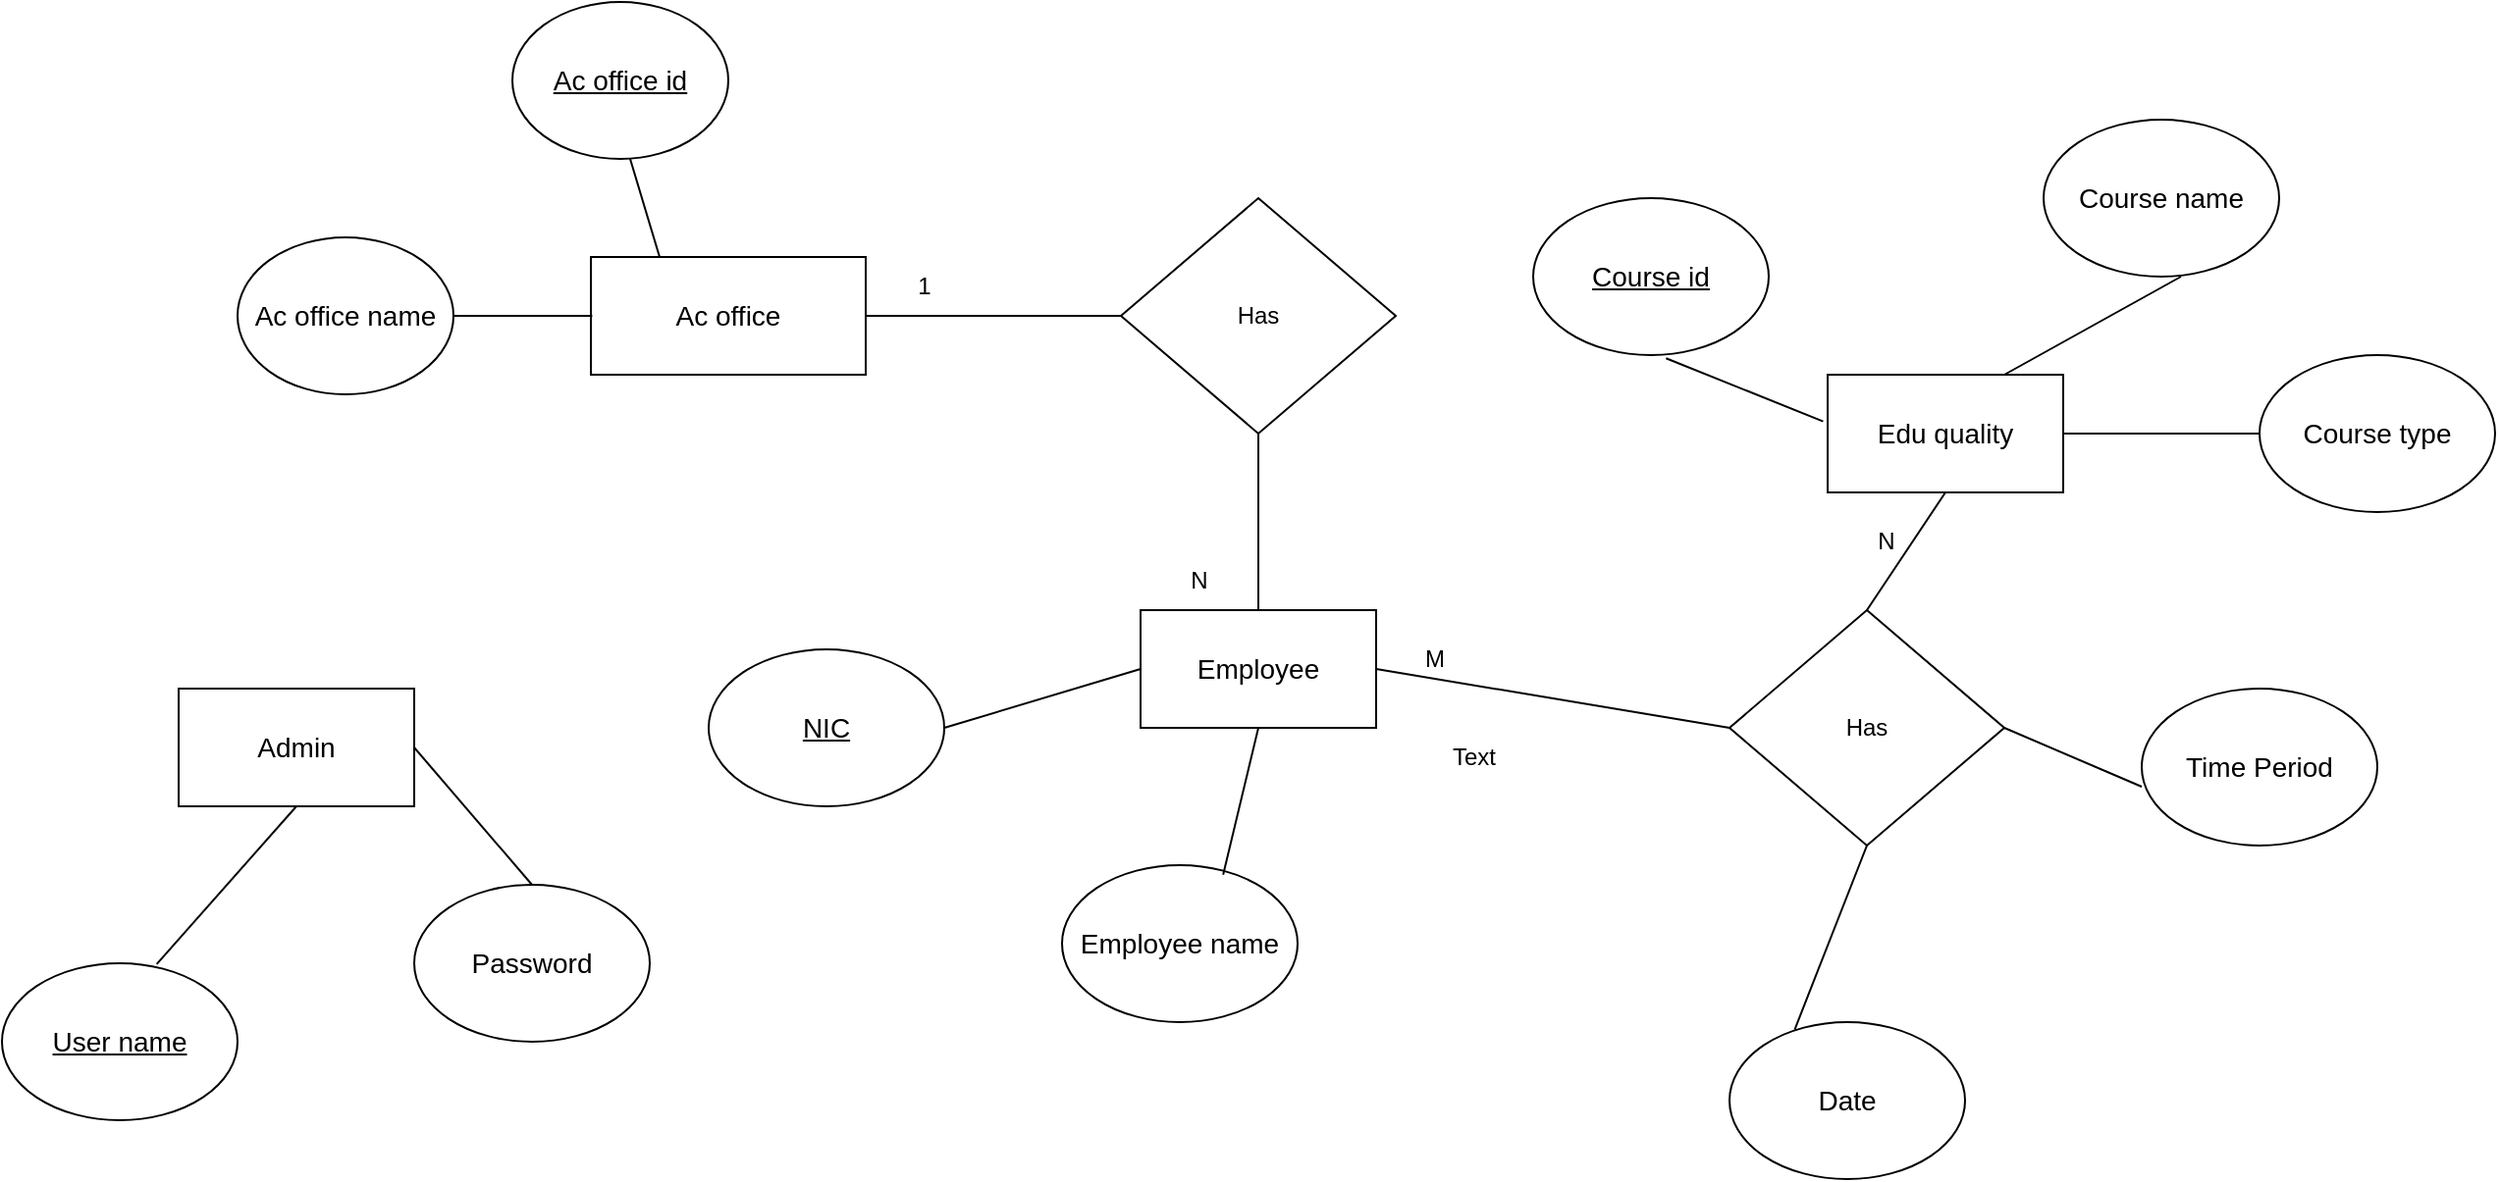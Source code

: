<mxfile version="21.7.4" type="device">
  <diagram name="Page-1" id="_9MIA9FnPJSmYK65Kkzg">
    <mxGraphModel dx="1647" dy="861" grid="1" gridSize="10" guides="1" tooltips="1" connect="1" arrows="1" fold="1" page="1" pageScale="1" pageWidth="3000" pageHeight="3000" math="0" shadow="0">
      <root>
        <mxCell id="0" />
        <mxCell id="1" parent="0" />
        <mxCell id="2D3XegfFZDz4iYP03lXG-2" value="&lt;font style=&quot;font-size: 14px;&quot;&gt;Ac office&lt;/font&gt;" style="rounded=0;whiteSpace=wrap;html=1;" vertex="1" parent="1">
          <mxGeometry x="380" y="170" width="140" height="60" as="geometry" />
        </mxCell>
        <mxCell id="2D3XegfFZDz4iYP03lXG-3" value="&lt;u&gt;&lt;font style=&quot;font-size: 14px;&quot;&gt;Ac office id&lt;/font&gt;&lt;/u&gt;" style="ellipse;whiteSpace=wrap;html=1;" vertex="1" parent="1">
          <mxGeometry x="340" y="40" width="110" height="80" as="geometry" />
        </mxCell>
        <mxCell id="2D3XegfFZDz4iYP03lXG-5" value="&lt;font style=&quot;font-size: 14px;&quot;&gt;Ac office name&lt;/font&gt;" style="ellipse;whiteSpace=wrap;html=1;" vertex="1" parent="1">
          <mxGeometry x="200" y="160" width="110" height="80" as="geometry" />
        </mxCell>
        <mxCell id="2D3XegfFZDz4iYP03lXG-6" value="&lt;font style=&quot;font-size: 14px;&quot;&gt;Edu quality&lt;/font&gt;" style="rounded=0;whiteSpace=wrap;html=1;" vertex="1" parent="1">
          <mxGeometry x="1010" y="230" width="120" height="60" as="geometry" />
        </mxCell>
        <mxCell id="2D3XegfFZDz4iYP03lXG-13" value="" style="endArrow=none;html=1;rounded=0;exitX=0.25;exitY=0;exitDx=0;exitDy=0;" edge="1" parent="1" source="2D3XegfFZDz4iYP03lXG-2">
          <mxGeometry width="50" height="50" relative="1" as="geometry">
            <mxPoint x="350" y="170" as="sourcePoint" />
            <mxPoint x="400" y="120" as="targetPoint" />
          </mxGeometry>
        </mxCell>
        <mxCell id="2D3XegfFZDz4iYP03lXG-14" value="" style="endArrow=none;html=1;rounded=0;" edge="1" parent="1" source="2D3XegfFZDz4iYP03lXG-5">
          <mxGeometry width="50" height="50" relative="1" as="geometry">
            <mxPoint x="310" y="250" as="sourcePoint" />
            <mxPoint x="380.711" y="200" as="targetPoint" />
          </mxGeometry>
        </mxCell>
        <mxCell id="2D3XegfFZDz4iYP03lXG-15" value="&lt;font style=&quot;font-size: 14px;&quot;&gt;&lt;u&gt;Course id&lt;/u&gt;&lt;/font&gt;" style="ellipse;whiteSpace=wrap;html=1;" vertex="1" parent="1">
          <mxGeometry x="860" y="140" width="120" height="80" as="geometry" />
        </mxCell>
        <mxCell id="2D3XegfFZDz4iYP03lXG-16" value="&lt;font style=&quot;font-size: 14px;&quot;&gt;Course name&lt;/font&gt;" style="ellipse;whiteSpace=wrap;html=1;" vertex="1" parent="1">
          <mxGeometry x="1120" y="100" width="120" height="80" as="geometry" />
        </mxCell>
        <mxCell id="2D3XegfFZDz4iYP03lXG-18" value="" style="endArrow=none;html=1;rounded=0;exitX=1;exitY=0.5;exitDx=0;exitDy=0;" edge="1" parent="1" source="2D3XegfFZDz4iYP03lXG-17">
          <mxGeometry width="50" height="50" relative="1" as="geometry">
            <mxPoint x="1240" y="310" as="sourcePoint" />
            <mxPoint x="1290" y="260" as="targetPoint" />
          </mxGeometry>
        </mxCell>
        <mxCell id="2D3XegfFZDz4iYP03lXG-19" value="" style="endArrow=none;html=1;rounded=0;exitX=1;exitY=0.5;exitDx=0;exitDy=0;" edge="1" parent="1" source="2D3XegfFZDz4iYP03lXG-6" target="2D3XegfFZDz4iYP03lXG-17">
          <mxGeometry width="50" height="50" relative="1" as="geometry">
            <mxPoint x="1150" y="280" as="sourcePoint" />
            <mxPoint x="1290" y="260" as="targetPoint" />
          </mxGeometry>
        </mxCell>
        <mxCell id="2D3XegfFZDz4iYP03lXG-17" value="&lt;font style=&quot;font-size: 14px;&quot;&gt;Course type&lt;/font&gt;" style="ellipse;whiteSpace=wrap;html=1;" vertex="1" parent="1">
          <mxGeometry x="1230" y="220" width="120" height="80" as="geometry" />
        </mxCell>
        <mxCell id="2D3XegfFZDz4iYP03lXG-20" value="" style="endArrow=none;html=1;rounded=0;exitX=0.75;exitY=0;exitDx=0;exitDy=0;" edge="1" parent="1" source="2D3XegfFZDz4iYP03lXG-6">
          <mxGeometry width="50" height="50" relative="1" as="geometry">
            <mxPoint x="1140" y="230" as="sourcePoint" />
            <mxPoint x="1190" y="180" as="targetPoint" />
          </mxGeometry>
        </mxCell>
        <mxCell id="2D3XegfFZDz4iYP03lXG-21" value="" style="endArrow=none;html=1;rounded=0;exitX=-0.019;exitY=0.397;exitDx=0;exitDy=0;exitPerimeter=0;entryX=0.564;entryY=1.02;entryDx=0;entryDy=0;entryPerimeter=0;" edge="1" parent="1" source="2D3XegfFZDz4iYP03lXG-6" target="2D3XegfFZDz4iYP03lXG-15">
          <mxGeometry width="50" height="50" relative="1" as="geometry">
            <mxPoint x="930" y="230" as="sourcePoint" />
            <mxPoint x="980" y="180" as="targetPoint" />
          </mxGeometry>
        </mxCell>
        <mxCell id="2D3XegfFZDz4iYP03lXG-22" value="&lt;font style=&quot;font-size: 14px;&quot;&gt;Employee&lt;/font&gt;" style="rounded=0;whiteSpace=wrap;html=1;" vertex="1" parent="1">
          <mxGeometry x="660" y="350" width="120" height="60" as="geometry" />
        </mxCell>
        <mxCell id="2D3XegfFZDz4iYP03lXG-23" value="&lt;font style=&quot;font-size: 14px;&quot;&gt;&lt;u&gt;NIC&lt;/u&gt;&lt;/font&gt;" style="ellipse;whiteSpace=wrap;html=1;" vertex="1" parent="1">
          <mxGeometry x="440" y="370" width="120" height="80" as="geometry" />
        </mxCell>
        <mxCell id="2D3XegfFZDz4iYP03lXG-24" value="&lt;font style=&quot;font-size: 14px;&quot;&gt;Employee name&lt;/font&gt;" style="ellipse;whiteSpace=wrap;html=1;" vertex="1" parent="1">
          <mxGeometry x="620" y="480" width="120" height="80" as="geometry" />
        </mxCell>
        <mxCell id="2D3XegfFZDz4iYP03lXG-26" value="" style="endArrow=none;html=1;rounded=0;entryX=0.5;entryY=1;entryDx=0;entryDy=0;exitX=0.684;exitY=0.061;exitDx=0;exitDy=0;exitPerimeter=0;" edge="1" parent="1" source="2D3XegfFZDz4iYP03lXG-24" target="2D3XegfFZDz4iYP03lXG-22">
          <mxGeometry width="50" height="50" relative="1" as="geometry">
            <mxPoint x="700" y="470" as="sourcePoint" />
            <mxPoint x="710" y="420" as="targetPoint" />
          </mxGeometry>
        </mxCell>
        <mxCell id="2D3XegfFZDz4iYP03lXG-27" value="" style="endArrow=none;html=1;rounded=0;entryX=0;entryY=0.5;entryDx=0;entryDy=0;exitX=1;exitY=0.5;exitDx=0;exitDy=0;" edge="1" parent="1" source="2D3XegfFZDz4iYP03lXG-23" target="2D3XegfFZDz4iYP03lXG-22">
          <mxGeometry width="50" height="50" relative="1" as="geometry">
            <mxPoint x="550" y="510" as="sourcePoint" />
            <mxPoint x="600" y="460" as="targetPoint" />
          </mxGeometry>
        </mxCell>
        <mxCell id="2D3XegfFZDz4iYP03lXG-28" value="Has" style="rhombus;whiteSpace=wrap;html=1;" vertex="1" parent="1">
          <mxGeometry x="650" y="140" width="140" height="120" as="geometry" />
        </mxCell>
        <mxCell id="2D3XegfFZDz4iYP03lXG-31" value="" style="endArrow=none;html=1;rounded=0;exitX=1;exitY=0.5;exitDx=0;exitDy=0;entryX=0;entryY=0.5;entryDx=0;entryDy=0;" edge="1" parent="1" source="2D3XegfFZDz4iYP03lXG-2" target="2D3XegfFZDz4iYP03lXG-28">
          <mxGeometry width="50" height="50" relative="1" as="geometry">
            <mxPoint x="590" y="260" as="sourcePoint" />
            <mxPoint x="640" y="210" as="targetPoint" />
          </mxGeometry>
        </mxCell>
        <mxCell id="2D3XegfFZDz4iYP03lXG-32" value="" style="endArrow=none;html=1;rounded=0;entryX=0.5;entryY=1;entryDx=0;entryDy=0;exitX=0.5;exitY=0;exitDx=0;exitDy=0;" edge="1" parent="1" source="2D3XegfFZDz4iYP03lXG-22" target="2D3XegfFZDz4iYP03lXG-28">
          <mxGeometry width="50" height="50" relative="1" as="geometry">
            <mxPoint x="710" y="350" as="sourcePoint" />
            <mxPoint x="760" y="300" as="targetPoint" />
          </mxGeometry>
        </mxCell>
        <mxCell id="2D3XegfFZDz4iYP03lXG-37" value="Has" style="rhombus;whiteSpace=wrap;html=1;" vertex="1" parent="1">
          <mxGeometry x="960" y="350" width="140" height="120" as="geometry" />
        </mxCell>
        <mxCell id="2D3XegfFZDz4iYP03lXG-40" value="" style="endArrow=none;html=1;rounded=0;exitX=0.5;exitY=0;exitDx=0;exitDy=0;" edge="1" parent="1" source="2D3XegfFZDz4iYP03lXG-37">
          <mxGeometry width="50" height="50" relative="1" as="geometry">
            <mxPoint x="1020" y="340" as="sourcePoint" />
            <mxPoint x="1070" y="290" as="targetPoint" />
          </mxGeometry>
        </mxCell>
        <mxCell id="2D3XegfFZDz4iYP03lXG-41" value="" style="endArrow=none;html=1;rounded=0;entryX=0;entryY=0.5;entryDx=0;entryDy=0;" edge="1" parent="1" target="2D3XegfFZDz4iYP03lXG-37">
          <mxGeometry width="50" height="50" relative="1" as="geometry">
            <mxPoint x="780" y="380" as="sourcePoint" />
            <mxPoint x="830" y="330" as="targetPoint" />
          </mxGeometry>
        </mxCell>
        <mxCell id="2D3XegfFZDz4iYP03lXG-42" value="&lt;font style=&quot;font-size: 14px;&quot;&gt;Date&lt;/font&gt;" style="ellipse;whiteSpace=wrap;html=1;" vertex="1" parent="1">
          <mxGeometry x="960" y="560" width="120" height="80" as="geometry" />
        </mxCell>
        <mxCell id="2D3XegfFZDz4iYP03lXG-43" value="&lt;font style=&quot;font-size: 14px;&quot;&gt;Time Period&lt;/font&gt;" style="ellipse;whiteSpace=wrap;html=1;" vertex="1" parent="1">
          <mxGeometry x="1170" y="390" width="120" height="80" as="geometry" />
        </mxCell>
        <mxCell id="2D3XegfFZDz4iYP03lXG-44" value="" style="endArrow=none;html=1;rounded=0;exitX=0.277;exitY=0.047;exitDx=0;exitDy=0;exitPerimeter=0;entryX=0.5;entryY=1;entryDx=0;entryDy=0;" edge="1" parent="1" source="2D3XegfFZDz4iYP03lXG-42" target="2D3XegfFZDz4iYP03lXG-37">
          <mxGeometry width="50" height="50" relative="1" as="geometry">
            <mxPoint x="910" y="510" as="sourcePoint" />
            <mxPoint x="960" y="460" as="targetPoint" />
          </mxGeometry>
        </mxCell>
        <mxCell id="2D3XegfFZDz4iYP03lXG-45" value="" style="endArrow=none;html=1;rounded=0;exitX=1;exitY=0.5;exitDx=0;exitDy=0;entryX=0;entryY=0.625;entryDx=0;entryDy=0;entryPerimeter=0;" edge="1" parent="1" source="2D3XegfFZDz4iYP03lXG-37" target="2D3XegfFZDz4iYP03lXG-43">
          <mxGeometry width="50" height="50" relative="1" as="geometry">
            <mxPoint x="1100" y="510" as="sourcePoint" />
            <mxPoint x="1150" y="460" as="targetPoint" />
          </mxGeometry>
        </mxCell>
        <mxCell id="2D3XegfFZDz4iYP03lXG-46" value="M" style="text;html=1;strokeColor=none;fillColor=none;align=center;verticalAlign=middle;whiteSpace=wrap;rounded=0;" vertex="1" parent="1">
          <mxGeometry x="780" y="360" width="60" height="30" as="geometry" />
        </mxCell>
        <mxCell id="2D3XegfFZDz4iYP03lXG-47" value="N" style="text;html=1;strokeColor=none;fillColor=none;align=center;verticalAlign=middle;whiteSpace=wrap;rounded=0;" vertex="1" parent="1">
          <mxGeometry x="1010" y="300" width="60" height="30" as="geometry" />
        </mxCell>
        <mxCell id="2D3XegfFZDz4iYP03lXG-49" value="1" style="text;html=1;strokeColor=none;fillColor=none;align=center;verticalAlign=middle;whiteSpace=wrap;rounded=0;" vertex="1" parent="1">
          <mxGeometry x="520" y="170" width="60" height="30" as="geometry" />
        </mxCell>
        <mxCell id="2D3XegfFZDz4iYP03lXG-51" value="N" style="text;html=1;strokeColor=none;fillColor=none;align=center;verticalAlign=middle;whiteSpace=wrap;rounded=0;" vertex="1" parent="1">
          <mxGeometry x="660" y="320" width="60" height="30" as="geometry" />
        </mxCell>
        <mxCell id="2D3XegfFZDz4iYP03lXG-52" value="&lt;font style=&quot;font-size: 14px;&quot;&gt;Admin&lt;/font&gt;" style="rounded=0;whiteSpace=wrap;html=1;" vertex="1" parent="1">
          <mxGeometry x="170" y="390" width="120" height="60" as="geometry" />
        </mxCell>
        <mxCell id="2D3XegfFZDz4iYP03lXG-53" value="&lt;font style=&quot;font-size: 14px;&quot;&gt;&lt;u&gt;User name&lt;/u&gt;&lt;/font&gt;" style="ellipse;whiteSpace=wrap;html=1;" vertex="1" parent="1">
          <mxGeometry x="80" y="530" width="120" height="80" as="geometry" />
        </mxCell>
        <mxCell id="2D3XegfFZDz4iYP03lXG-54" value="&lt;font style=&quot;font-size: 14px;&quot;&gt;Password&lt;/font&gt;" style="ellipse;whiteSpace=wrap;html=1;" vertex="1" parent="1">
          <mxGeometry x="290" y="490" width="120" height="80" as="geometry" />
        </mxCell>
        <mxCell id="2D3XegfFZDz4iYP03lXG-55" value="" style="endArrow=none;html=1;rounded=0;exitX=0.657;exitY=0.006;exitDx=0;exitDy=0;exitPerimeter=0;entryX=0.5;entryY=1;entryDx=0;entryDy=0;" edge="1" parent="1" source="2D3XegfFZDz4iYP03lXG-53" target="2D3XegfFZDz4iYP03lXG-52">
          <mxGeometry width="50" height="50" relative="1" as="geometry">
            <mxPoint x="170" y="520" as="sourcePoint" />
            <mxPoint x="220" y="470" as="targetPoint" />
          </mxGeometry>
        </mxCell>
        <mxCell id="2D3XegfFZDz4iYP03lXG-56" value="" style="endArrow=none;html=1;rounded=0;entryX=0.5;entryY=0;entryDx=0;entryDy=0;exitX=1;exitY=0.5;exitDx=0;exitDy=0;" edge="1" parent="1" source="2D3XegfFZDz4iYP03lXG-52" target="2D3XegfFZDz4iYP03lXG-54">
          <mxGeometry width="50" height="50" relative="1" as="geometry">
            <mxPoint x="290" y="440" as="sourcePoint" />
            <mxPoint x="370" y="480" as="targetPoint" />
          </mxGeometry>
        </mxCell>
        <mxCell id="2D3XegfFZDz4iYP03lXG-58" value="Text" style="text;html=1;strokeColor=none;fillColor=none;align=center;verticalAlign=middle;whiteSpace=wrap;rounded=0;" vertex="1" parent="1">
          <mxGeometry x="800" y="410" width="60" height="30" as="geometry" />
        </mxCell>
      </root>
    </mxGraphModel>
  </diagram>
</mxfile>
